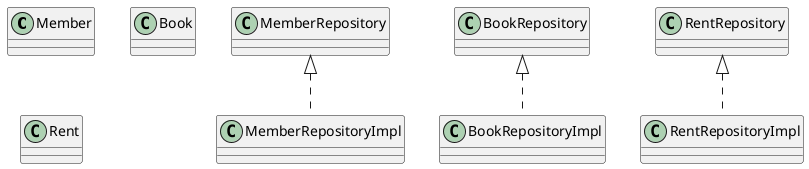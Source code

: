 @startuml
class Member

class Book
class Rent

class MemberRepositoryImpl implements MemberRepository
class MemberRepository

class BookRepositoryImpl implements BookRepository
class BookRepository

class RentRepositoryImpl implements RentRepository
class RentRepository

@enduml
